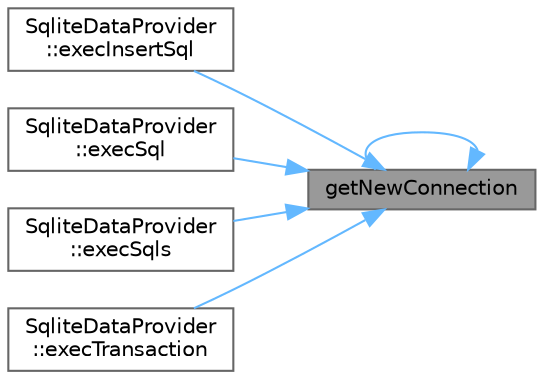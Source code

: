 digraph "getNewConnection"
{
 // LATEX_PDF_SIZE
  bgcolor="transparent";
  edge [fontname=Helvetica,fontsize=10,labelfontname=Helvetica,labelfontsize=10];
  node [fontname=Helvetica,fontsize=10,shape=box,height=0.2,width=0.4];
  rankdir="RL";
  Node1 [id="Node000001",label="getNewConnection",height=0.2,width=0.4,color="gray40", fillcolor="grey60", style="filled", fontcolor="black",tooltip="getNewConnection getNewConnection 获取一个可用的连接链接"];
  Node1 -> Node2 [id="edge1_Node000001_Node000002",dir="back",color="steelblue1",style="solid",tooltip=" "];
  Node2 [id="Node000002",label="SqliteDataProvider\l::execInsertSql",height=0.2,width=0.4,color="grey40", fillcolor="white", style="filled",URL="$class_sqlite_data_provider.html#a102af10cf2fd7c80c746e0375908cfeb",tooltip="SqliteDataProvider::execInsertSql 执行sql的insert语句"];
  Node1 -> Node3 [id="edge2_Node000001_Node000003",dir="back",color="steelblue1",style="solid",tooltip=" "];
  Node3 [id="Node000003",label="SqliteDataProvider\l::execSql",height=0.2,width=0.4,color="grey40", fillcolor="white", style="filled",URL="$class_sqlite_data_provider.html#a323ab4214f61bc5495305c1dba9b4206",tooltip="执行SQL语句"];
  Node1 -> Node4 [id="edge3_Node000001_Node000004",dir="back",color="steelblue1",style="solid",tooltip=" "];
  Node4 [id="Node000004",label="SqliteDataProvider\l::execSqls",height=0.2,width=0.4,color="grey40", fillcolor="white", style="filled",URL="$class_sqlite_data_provider.html#a516e61593f0a15f321f498a6cc7a507a",tooltip="SqliteDataProvider::execSqls 执行多条语句"];
  Node1 -> Node5 [id="edge4_Node000001_Node000005",dir="back",color="steelblue1",style="solid",tooltip=" "];
  Node5 [id="Node000005",label="SqliteDataProvider\l::execTransaction",height=0.2,width=0.4,color="grey40", fillcolor="white", style="filled",URL="$class_sqlite_data_provider.html#a2742764c099329da23a3d8c8d2794cc0",tooltip="execTransaction 执行事务"];
  Node1 -> Node1 [id="edge5_Node000001_Node000001",dir="back",color="steelblue1",style="solid",tooltip=" "];
}
